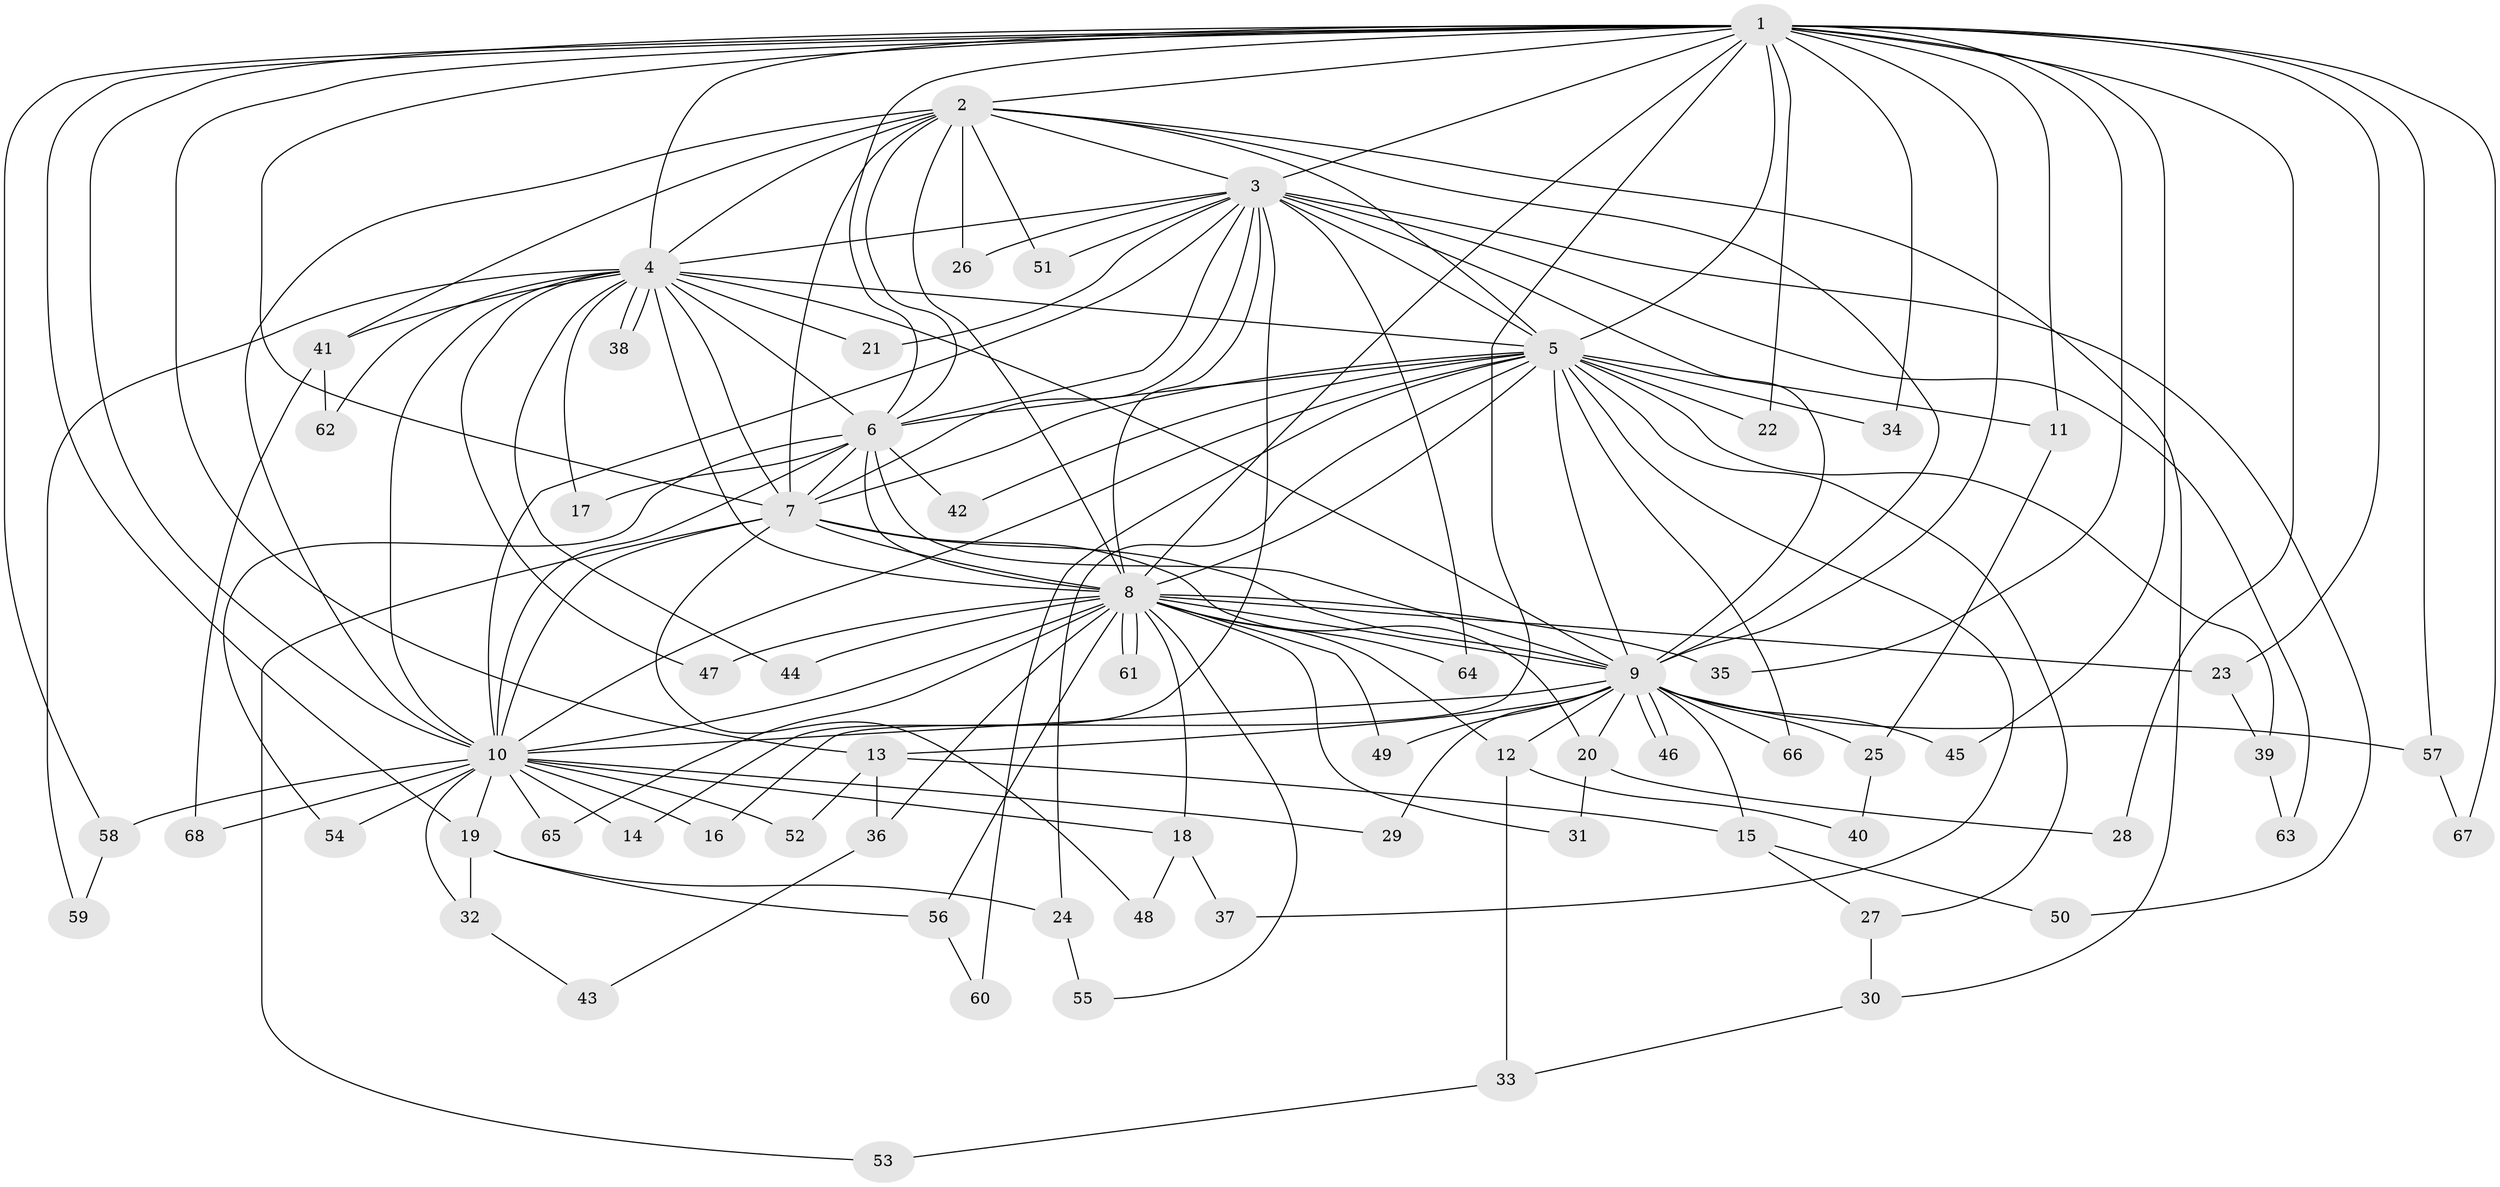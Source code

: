 // Generated by graph-tools (version 1.1) at 2025/34/03/09/25 02:34:54]
// undirected, 68 vertices, 161 edges
graph export_dot {
graph [start="1"]
  node [color=gray90,style=filled];
  1;
  2;
  3;
  4;
  5;
  6;
  7;
  8;
  9;
  10;
  11;
  12;
  13;
  14;
  15;
  16;
  17;
  18;
  19;
  20;
  21;
  22;
  23;
  24;
  25;
  26;
  27;
  28;
  29;
  30;
  31;
  32;
  33;
  34;
  35;
  36;
  37;
  38;
  39;
  40;
  41;
  42;
  43;
  44;
  45;
  46;
  47;
  48;
  49;
  50;
  51;
  52;
  53;
  54;
  55;
  56;
  57;
  58;
  59;
  60;
  61;
  62;
  63;
  64;
  65;
  66;
  67;
  68;
  1 -- 2;
  1 -- 3;
  1 -- 4;
  1 -- 5;
  1 -- 6;
  1 -- 7;
  1 -- 8;
  1 -- 9;
  1 -- 10;
  1 -- 11;
  1 -- 13;
  1 -- 16;
  1 -- 19;
  1 -- 22;
  1 -- 23;
  1 -- 28;
  1 -- 34;
  1 -- 35;
  1 -- 45;
  1 -- 57;
  1 -- 58;
  1 -- 67;
  2 -- 3;
  2 -- 4;
  2 -- 5;
  2 -- 6;
  2 -- 7;
  2 -- 8;
  2 -- 9;
  2 -- 10;
  2 -- 26;
  2 -- 30;
  2 -- 41;
  2 -- 51;
  3 -- 4;
  3 -- 5;
  3 -- 6;
  3 -- 7;
  3 -- 8;
  3 -- 9;
  3 -- 10;
  3 -- 14;
  3 -- 21;
  3 -- 26;
  3 -- 50;
  3 -- 51;
  3 -- 63;
  3 -- 64;
  4 -- 5;
  4 -- 6;
  4 -- 7;
  4 -- 8;
  4 -- 9;
  4 -- 10;
  4 -- 17;
  4 -- 21;
  4 -- 38;
  4 -- 38;
  4 -- 41;
  4 -- 44;
  4 -- 47;
  4 -- 59;
  4 -- 62;
  5 -- 6;
  5 -- 7;
  5 -- 8;
  5 -- 9;
  5 -- 10;
  5 -- 11;
  5 -- 22;
  5 -- 24;
  5 -- 27;
  5 -- 34;
  5 -- 37;
  5 -- 39;
  5 -- 42;
  5 -- 60;
  5 -- 66;
  6 -- 7;
  6 -- 8;
  6 -- 9;
  6 -- 10;
  6 -- 17;
  6 -- 42;
  6 -- 54;
  7 -- 8;
  7 -- 9;
  7 -- 10;
  7 -- 20;
  7 -- 48;
  7 -- 53;
  8 -- 9;
  8 -- 10;
  8 -- 12;
  8 -- 18;
  8 -- 23;
  8 -- 31;
  8 -- 35;
  8 -- 36;
  8 -- 44;
  8 -- 47;
  8 -- 49;
  8 -- 55;
  8 -- 56;
  8 -- 61;
  8 -- 61;
  8 -- 64;
  8 -- 65;
  9 -- 10;
  9 -- 12;
  9 -- 13;
  9 -- 15;
  9 -- 20;
  9 -- 25;
  9 -- 29;
  9 -- 45;
  9 -- 46;
  9 -- 46;
  9 -- 49;
  9 -- 57;
  9 -- 66;
  10 -- 14;
  10 -- 16;
  10 -- 18;
  10 -- 19;
  10 -- 29;
  10 -- 32;
  10 -- 52;
  10 -- 54;
  10 -- 58;
  10 -- 65;
  10 -- 68;
  11 -- 25;
  12 -- 33;
  12 -- 40;
  13 -- 15;
  13 -- 36;
  13 -- 52;
  15 -- 27;
  15 -- 50;
  18 -- 37;
  18 -- 48;
  19 -- 24;
  19 -- 32;
  19 -- 56;
  20 -- 28;
  20 -- 31;
  23 -- 39;
  24 -- 55;
  25 -- 40;
  27 -- 30;
  30 -- 33;
  32 -- 43;
  33 -- 53;
  36 -- 43;
  39 -- 63;
  41 -- 62;
  41 -- 68;
  56 -- 60;
  57 -- 67;
  58 -- 59;
}
